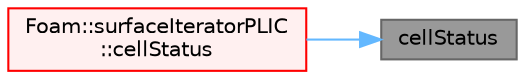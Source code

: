digraph "cellStatus"
{
 // LATEX_PDF_SIZE
  bgcolor="transparent";
  edge [fontname=Helvetica,fontsize=10,labelfontname=Helvetica,labelfontsize=10];
  node [fontname=Helvetica,fontsize=10,shape=box,height=0.2,width=0.4];
  rankdir="RL";
  Node1 [id="Node000001",label="cellStatus",height=0.2,width=0.4,color="gray40", fillcolor="grey60", style="filled", fontcolor="black",tooltip=" "];
  Node1 -> Node2 [id="edge1_Node000001_Node000002",dir="back",color="steelblue1",style="solid",tooltip=" "];
  Node2 [id="Node000002",label="Foam::surfaceIteratorPLIC\l::cellStatus",height=0.2,width=0.4,color="red", fillcolor="#FFF0F0", style="filled",URL="$classFoam_1_1surfaceIteratorPLIC.html#a4c5df30298eb20bcca4c791c3b61bfd0",tooltip=" "];
}
